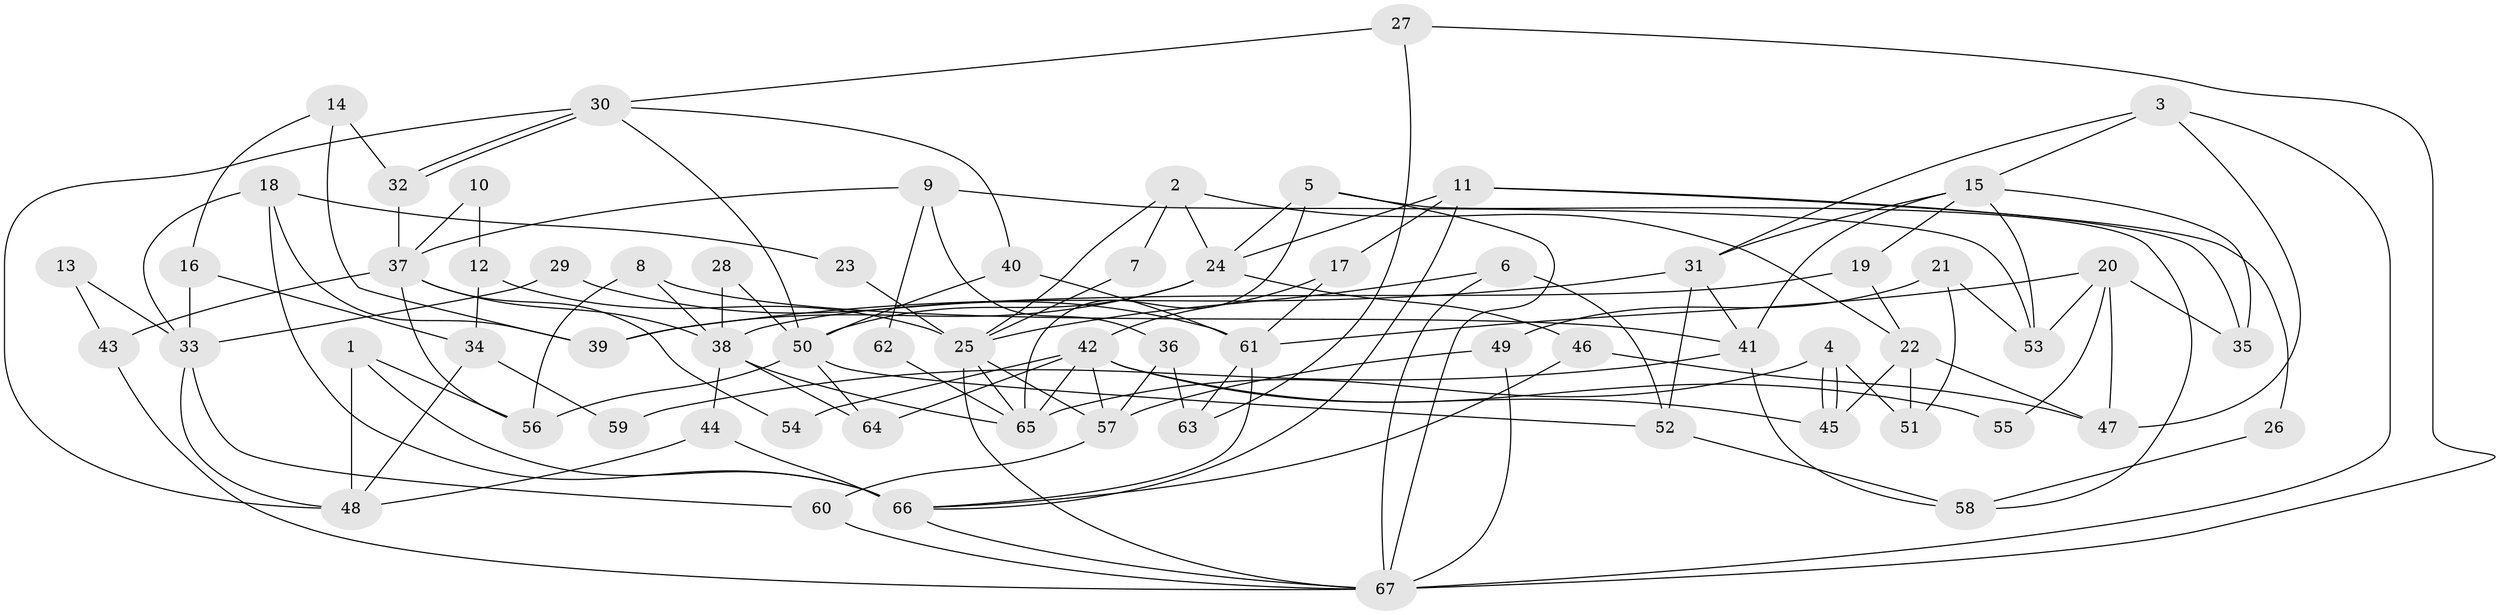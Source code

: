 // coarse degree distribution, {4: 0.14634146341463414, 6: 0.14634146341463414, 11: 0.024390243902439025, 13: 0.04878048780487805, 2: 0.2682926829268293, 8: 0.024390243902439025, 3: 0.21951219512195122, 7: 0.07317073170731707, 10: 0.024390243902439025, 5: 0.024390243902439025}
// Generated by graph-tools (version 1.1) at 2025/50/03/04/25 22:50:48]
// undirected, 67 vertices, 134 edges
graph export_dot {
  node [color=gray90,style=filled];
  1;
  2;
  3;
  4;
  5;
  6;
  7;
  8;
  9;
  10;
  11;
  12;
  13;
  14;
  15;
  16;
  17;
  18;
  19;
  20;
  21;
  22;
  23;
  24;
  25;
  26;
  27;
  28;
  29;
  30;
  31;
  32;
  33;
  34;
  35;
  36;
  37;
  38;
  39;
  40;
  41;
  42;
  43;
  44;
  45;
  46;
  47;
  48;
  49;
  50;
  51;
  52;
  53;
  54;
  55;
  56;
  57;
  58;
  59;
  60;
  61;
  62;
  63;
  64;
  65;
  66;
  67;
  1 -- 66;
  1 -- 48;
  1 -- 56;
  2 -- 24;
  2 -- 25;
  2 -- 7;
  2 -- 22;
  3 -- 67;
  3 -- 15;
  3 -- 31;
  3 -- 47;
  4 -- 45;
  4 -- 45;
  4 -- 51;
  4 -- 65;
  5 -- 65;
  5 -- 24;
  5 -- 58;
  5 -- 67;
  6 -- 52;
  6 -- 67;
  6 -- 25;
  7 -- 25;
  8 -- 41;
  8 -- 38;
  8 -- 56;
  9 -- 37;
  9 -- 53;
  9 -- 36;
  9 -- 62;
  10 -- 12;
  10 -- 37;
  11 -- 17;
  11 -- 66;
  11 -- 24;
  11 -- 26;
  11 -- 35;
  12 -- 34;
  12 -- 25;
  13 -- 33;
  13 -- 43;
  14 -- 32;
  14 -- 39;
  14 -- 16;
  15 -- 31;
  15 -- 35;
  15 -- 19;
  15 -- 41;
  15 -- 53;
  16 -- 33;
  16 -- 34;
  17 -- 42;
  17 -- 61;
  18 -- 66;
  18 -- 39;
  18 -- 23;
  18 -- 33;
  19 -- 22;
  19 -- 38;
  20 -- 61;
  20 -- 47;
  20 -- 35;
  20 -- 53;
  20 -- 55;
  21 -- 49;
  21 -- 53;
  21 -- 51;
  22 -- 45;
  22 -- 47;
  22 -- 51;
  23 -- 25;
  24 -- 50;
  24 -- 39;
  24 -- 46;
  25 -- 57;
  25 -- 65;
  25 -- 67;
  26 -- 58;
  27 -- 67;
  27 -- 30;
  27 -- 63;
  28 -- 50;
  28 -- 38;
  29 -- 61;
  29 -- 33;
  30 -- 32;
  30 -- 32;
  30 -- 40;
  30 -- 48;
  30 -- 50;
  31 -- 52;
  31 -- 39;
  31 -- 41;
  32 -- 37;
  33 -- 48;
  33 -- 60;
  34 -- 48;
  34 -- 59;
  36 -- 57;
  36 -- 63;
  37 -- 38;
  37 -- 56;
  37 -- 43;
  37 -- 54;
  38 -- 65;
  38 -- 44;
  38 -- 64;
  40 -- 61;
  40 -- 50;
  41 -- 58;
  41 -- 59;
  42 -- 65;
  42 -- 64;
  42 -- 45;
  42 -- 54;
  42 -- 55;
  42 -- 57;
  43 -- 67;
  44 -- 66;
  44 -- 48;
  46 -- 47;
  46 -- 66;
  49 -- 67;
  49 -- 57;
  50 -- 56;
  50 -- 52;
  50 -- 64;
  52 -- 58;
  57 -- 60;
  60 -- 67;
  61 -- 63;
  61 -- 66;
  62 -- 65;
  66 -- 67;
}

